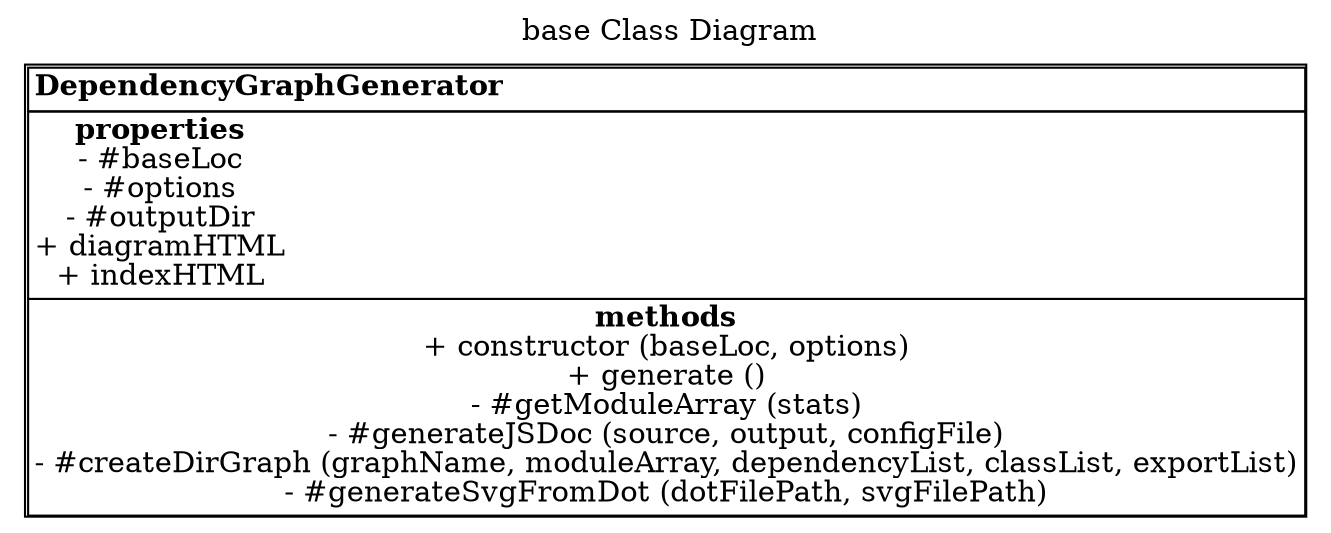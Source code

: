 digraph {label=" base Class Diagram";
labelloc="t";
"DependencyGraphGenerator"[shape = none, label =<<TABLE cellspacing="0" cellborder="1" align="left">
<TR><TD align="left"><B>DependencyGraphGenerator</B></TD></TR>
<TR><TD align="left"><B>properties</B><BR/>
- #baseLoc<BR/>
- #options<BR/>
- #outputDir<BR/>
+ diagramHTML<BR/>
+ indexHTML<BR/>
</TD></TR>
<TR><TD align="left"><B>methods</B><BR/>
+ constructor (baseLoc, options)<BR/>
+ generate ()<BR/>
- #getModuleArray (stats)<BR/>
- #generateJSDoc (source, output, configFile)<BR/>
- #createDirGraph (graphName, moduleArray, dependencyList, classList, exportList)<BR/>
- #generateSvgFromDot (dotFilePath, svgFilePath)<BR/>
</TD></TR>
</TABLE>>];

}
